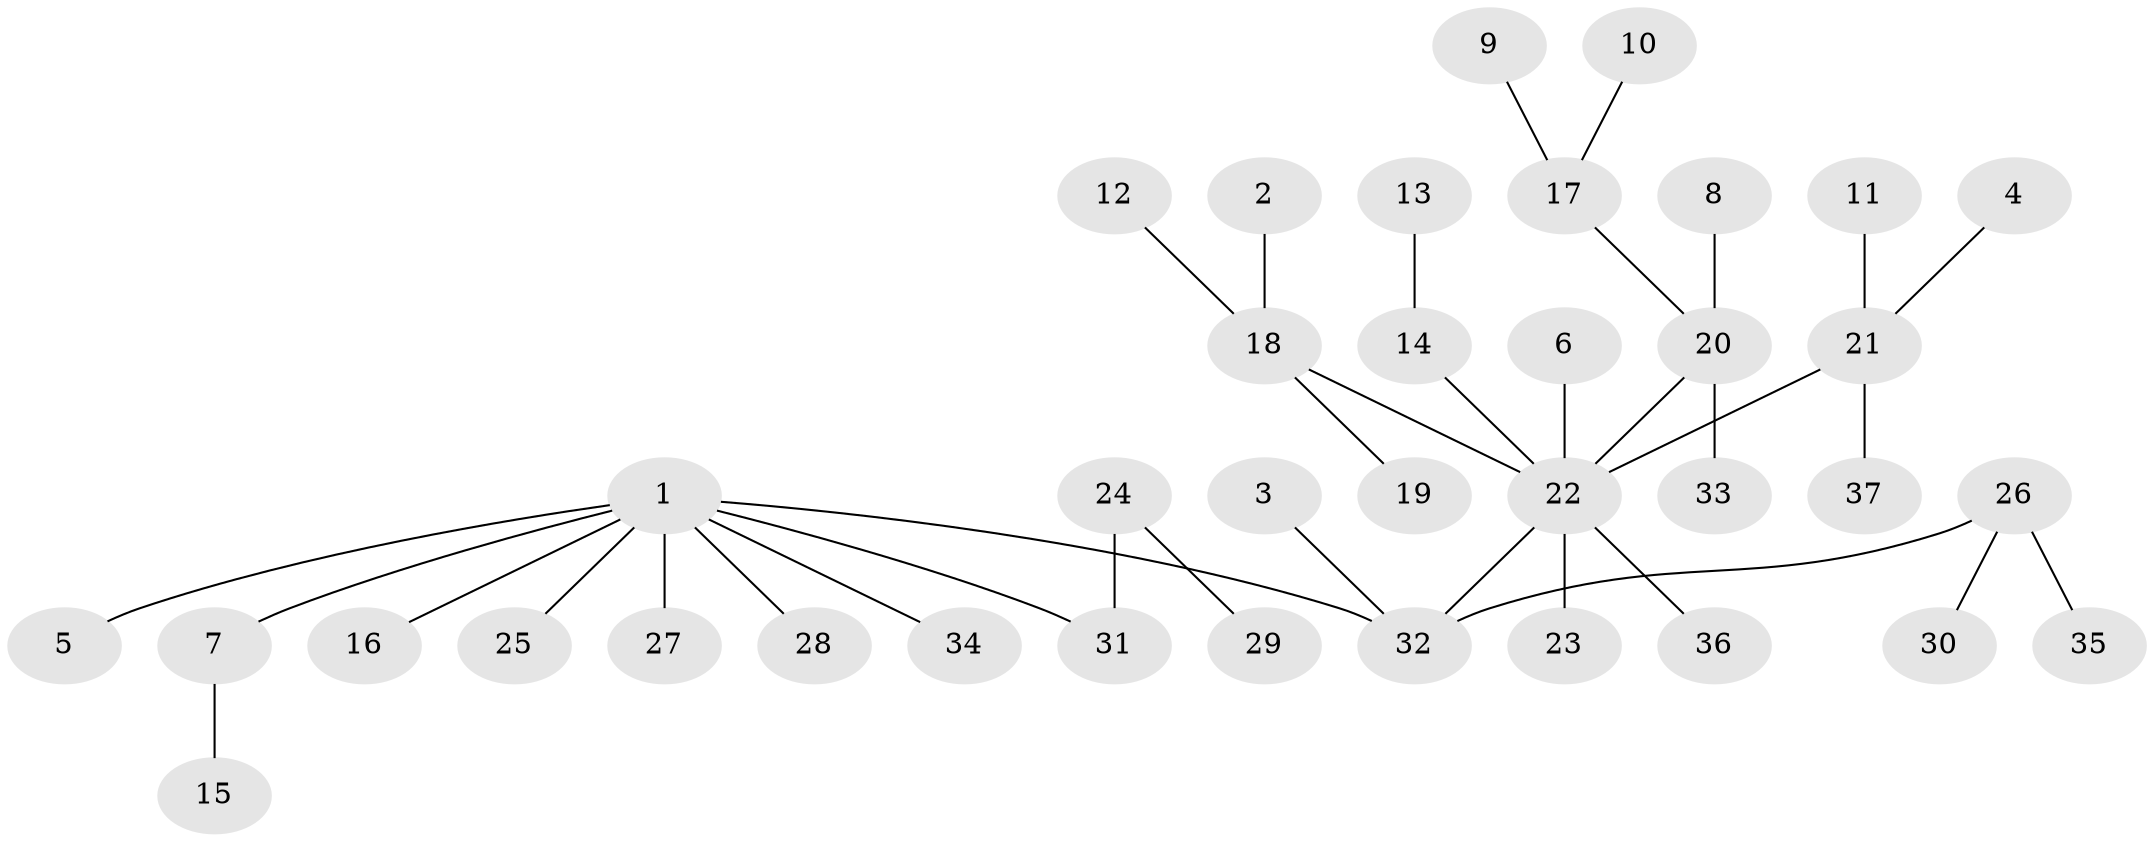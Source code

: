 // original degree distribution, {6: 0.02702702702702703, 4: 0.08108108108108109, 5: 0.04054054054054054, 3: 0.0945945945945946, 1: 0.5135135135135135, 2: 0.24324324324324326}
// Generated by graph-tools (version 1.1) at 2025/26/03/09/25 03:26:27]
// undirected, 37 vertices, 36 edges
graph export_dot {
graph [start="1"]
  node [color=gray90,style=filled];
  1;
  2;
  3;
  4;
  5;
  6;
  7;
  8;
  9;
  10;
  11;
  12;
  13;
  14;
  15;
  16;
  17;
  18;
  19;
  20;
  21;
  22;
  23;
  24;
  25;
  26;
  27;
  28;
  29;
  30;
  31;
  32;
  33;
  34;
  35;
  36;
  37;
  1 -- 5 [weight=1.0];
  1 -- 7 [weight=1.0];
  1 -- 16 [weight=1.0];
  1 -- 25 [weight=1.0];
  1 -- 27 [weight=1.0];
  1 -- 28 [weight=1.0];
  1 -- 31 [weight=1.0];
  1 -- 32 [weight=1.0];
  1 -- 34 [weight=1.0];
  2 -- 18 [weight=1.0];
  3 -- 32 [weight=1.0];
  4 -- 21 [weight=1.0];
  6 -- 22 [weight=1.0];
  7 -- 15 [weight=1.0];
  8 -- 20 [weight=1.0];
  9 -- 17 [weight=1.0];
  10 -- 17 [weight=1.0];
  11 -- 21 [weight=1.0];
  12 -- 18 [weight=1.0];
  13 -- 14 [weight=1.0];
  14 -- 22 [weight=1.0];
  17 -- 20 [weight=1.0];
  18 -- 19 [weight=1.0];
  18 -- 22 [weight=1.0];
  20 -- 22 [weight=1.0];
  20 -- 33 [weight=1.0];
  21 -- 22 [weight=1.0];
  21 -- 37 [weight=1.0];
  22 -- 23 [weight=1.0];
  22 -- 32 [weight=1.0];
  22 -- 36 [weight=1.0];
  24 -- 29 [weight=1.0];
  24 -- 31 [weight=1.0];
  26 -- 30 [weight=1.0];
  26 -- 32 [weight=1.0];
  26 -- 35 [weight=1.0];
}

